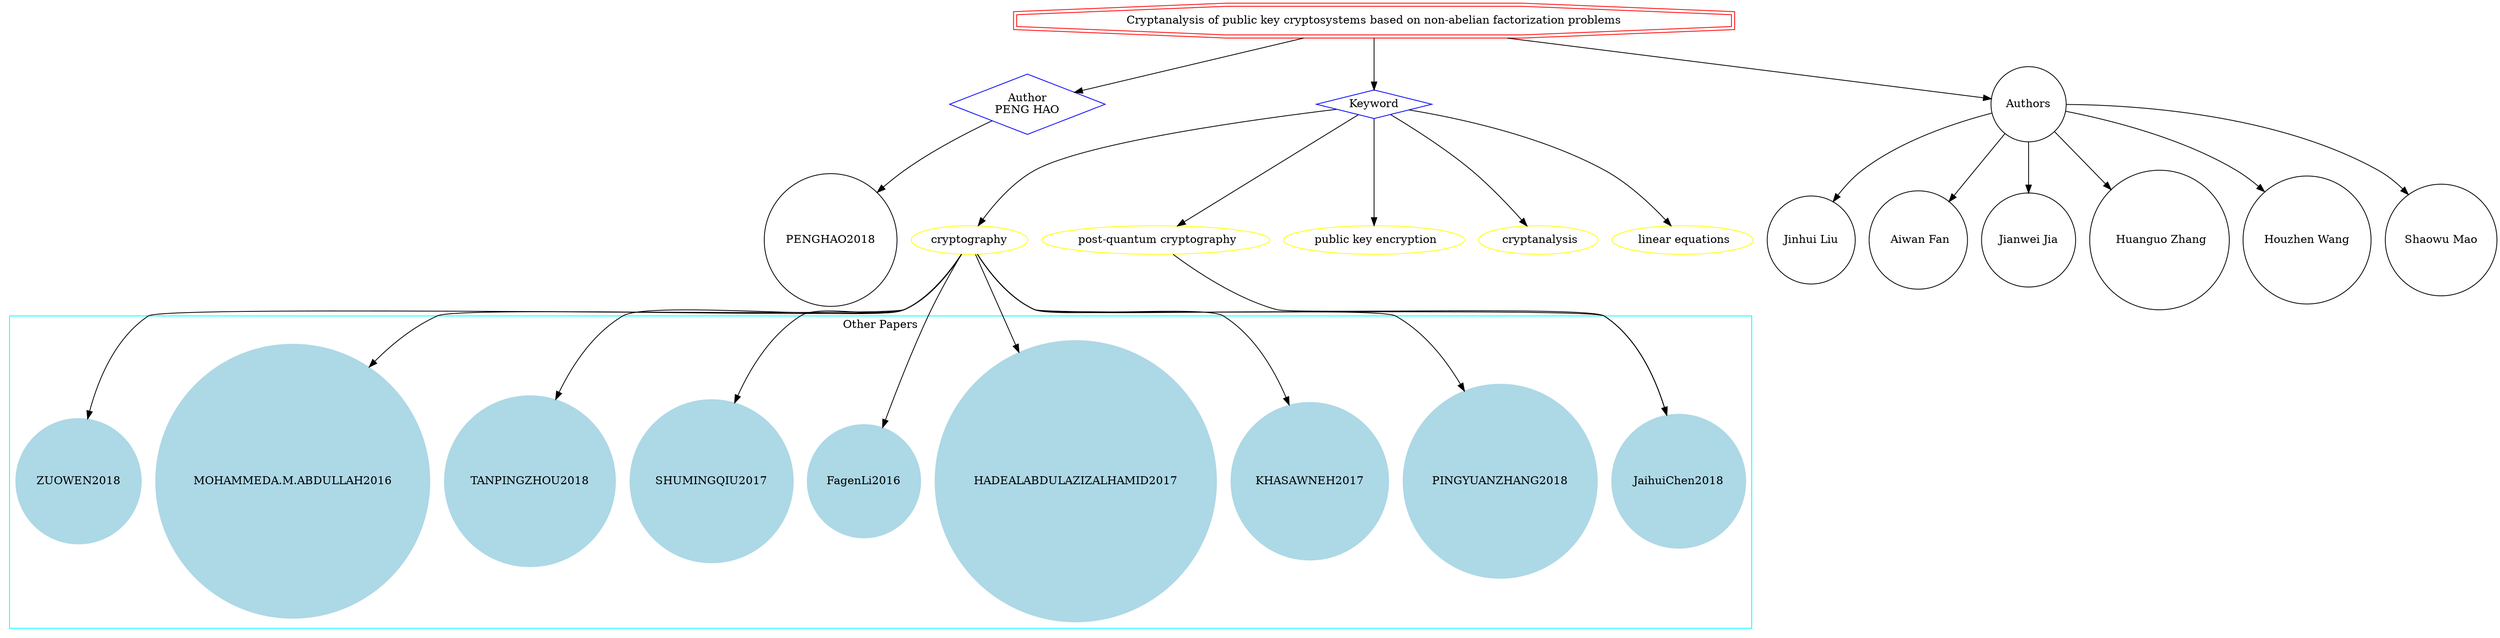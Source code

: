 strict digraph mind_map18 {
	node [color=red shape=doubleoctagon]
	"Cryptanalysis of public key cryptosystems based on non-abelian factorization problems"
	node [color=blue shape=diamond]
	"Author
PENG HAO"
	Keyword
	"Cryptanalysis of public key cryptosystems based on non-abelian factorization problems" -> "Author
PENG HAO"
	"Cryptanalysis of public key cryptosystems based on non-abelian factorization problems" -> Keyword
	node [color=yellow shape=ellipse]
	cryptography
	Keyword -> cryptography
	" post-quantum cryptography"
	Keyword -> " post-quantum cryptography"
	" public key encryption"
	Keyword -> " public key encryption"
	" cryptanalysis"
	Keyword -> " cryptanalysis"
	" linear equations"
	Keyword -> " linear equations"
	node [color=black shape=circle]
	PENGHAO2018
	"Author
PENG HAO" -> PENGHAO2018
	subgraph cluster_0 {
		node [style=filled]
		node [color=lightblue shape=circle]
		label="Other Papers"
		color=cyan
		PINGYUANZHANG2018
		KHASAWNEH2017
		HADEALABDULAZIZALHAMID2017
		FagenLi2016
		SHUMINGQIU2017
		TANPINGZHOU2018
		JaihuiChen2018
		ZUOWEN2018
		"MOHAMMEDA.M.ABDULLAH2016"
	}
	cryptography -> PINGYUANZHANG2018
	cryptography -> KHASAWNEH2017
	cryptography -> HADEALABDULAZIZALHAMID2017
	cryptography -> FagenLi2016
	cryptography -> SHUMINGQIU2017
	cryptography -> TANPINGZHOU2018
	cryptography -> JaihuiChen2018
	cryptography -> ZUOWEN2018
	cryptography -> "MOHAMMEDA.M.ABDULLAH2016"
	" post-quantum cryptography" -> JaihuiChen2018
	"Cryptanalysis of public key cryptosystems based on non-abelian factorization problems" -> Authors
	Authors -> "Jinhui Liu"
	Authors -> " Aiwan Fan"
	Authors -> "Jianwei Jia"
	Authors -> " Huanguo Zhang"
	Authors -> "Houzhen Wang"
	Authors -> "Shaowu Mao"
}
